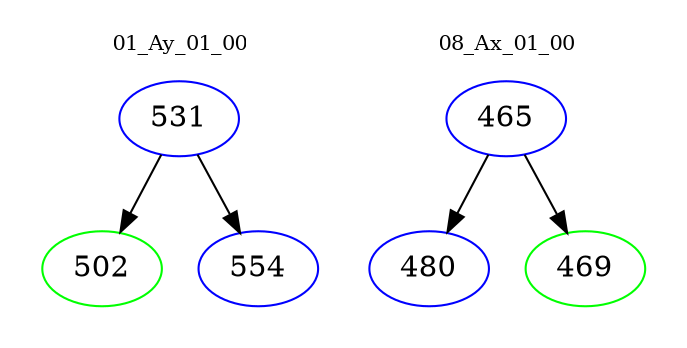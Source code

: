 digraph{
subgraph cluster_0 {
color = white
label = "01_Ay_01_00";
fontsize=10;
T0_531 [label="531", color="blue"]
T0_531 -> T0_502 [color="black"]
T0_502 [label="502", color="green"]
T0_531 -> T0_554 [color="black"]
T0_554 [label="554", color="blue"]
}
subgraph cluster_1 {
color = white
label = "08_Ax_01_00";
fontsize=10;
T1_465 [label="465", color="blue"]
T1_465 -> T1_480 [color="black"]
T1_480 [label="480", color="blue"]
T1_465 -> T1_469 [color="black"]
T1_469 [label="469", color="green"]
}
}
